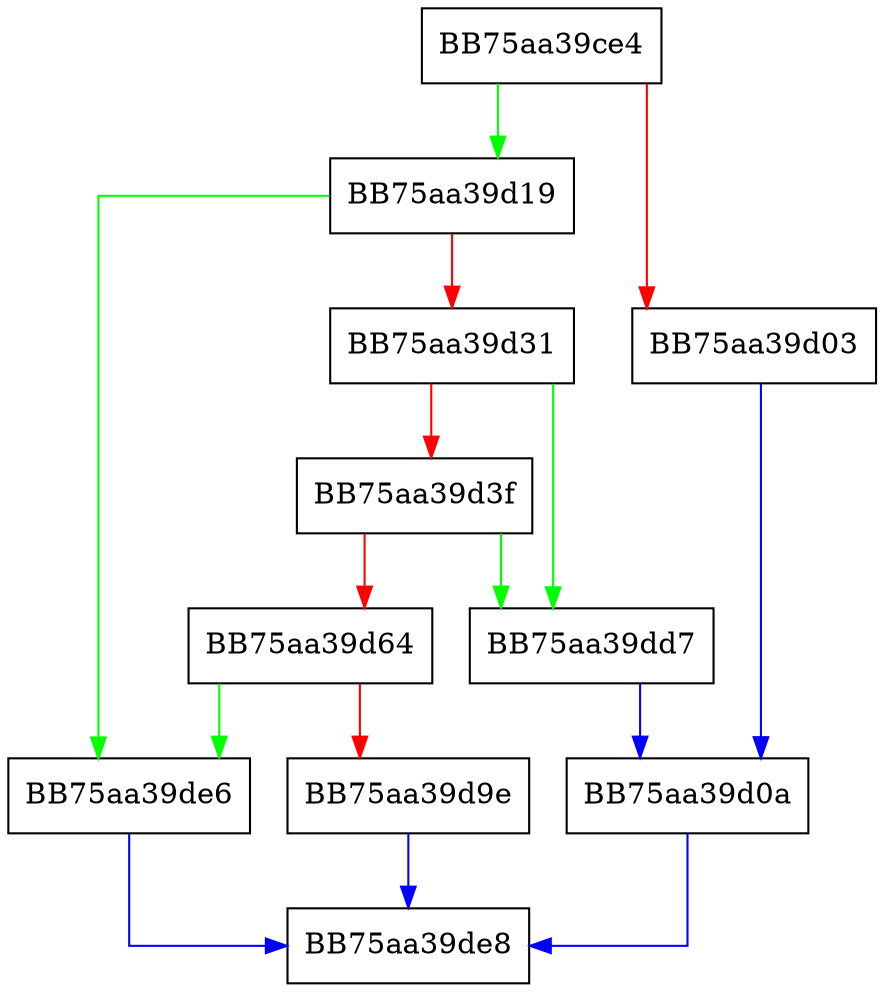 digraph toString {
  node [shape="box"];
  graph [splines=ortho];
  BB75aa39ce4 -> BB75aa39d19 [color="green"];
  BB75aa39ce4 -> BB75aa39d03 [color="red"];
  BB75aa39d03 -> BB75aa39d0a [color="blue"];
  BB75aa39d0a -> BB75aa39de8 [color="blue"];
  BB75aa39d19 -> BB75aa39de6 [color="green"];
  BB75aa39d19 -> BB75aa39d31 [color="red"];
  BB75aa39d31 -> BB75aa39dd7 [color="green"];
  BB75aa39d31 -> BB75aa39d3f [color="red"];
  BB75aa39d3f -> BB75aa39dd7 [color="green"];
  BB75aa39d3f -> BB75aa39d64 [color="red"];
  BB75aa39d64 -> BB75aa39de6 [color="green"];
  BB75aa39d64 -> BB75aa39d9e [color="red"];
  BB75aa39d9e -> BB75aa39de8 [color="blue"];
  BB75aa39dd7 -> BB75aa39d0a [color="blue"];
  BB75aa39de6 -> BB75aa39de8 [color="blue"];
}